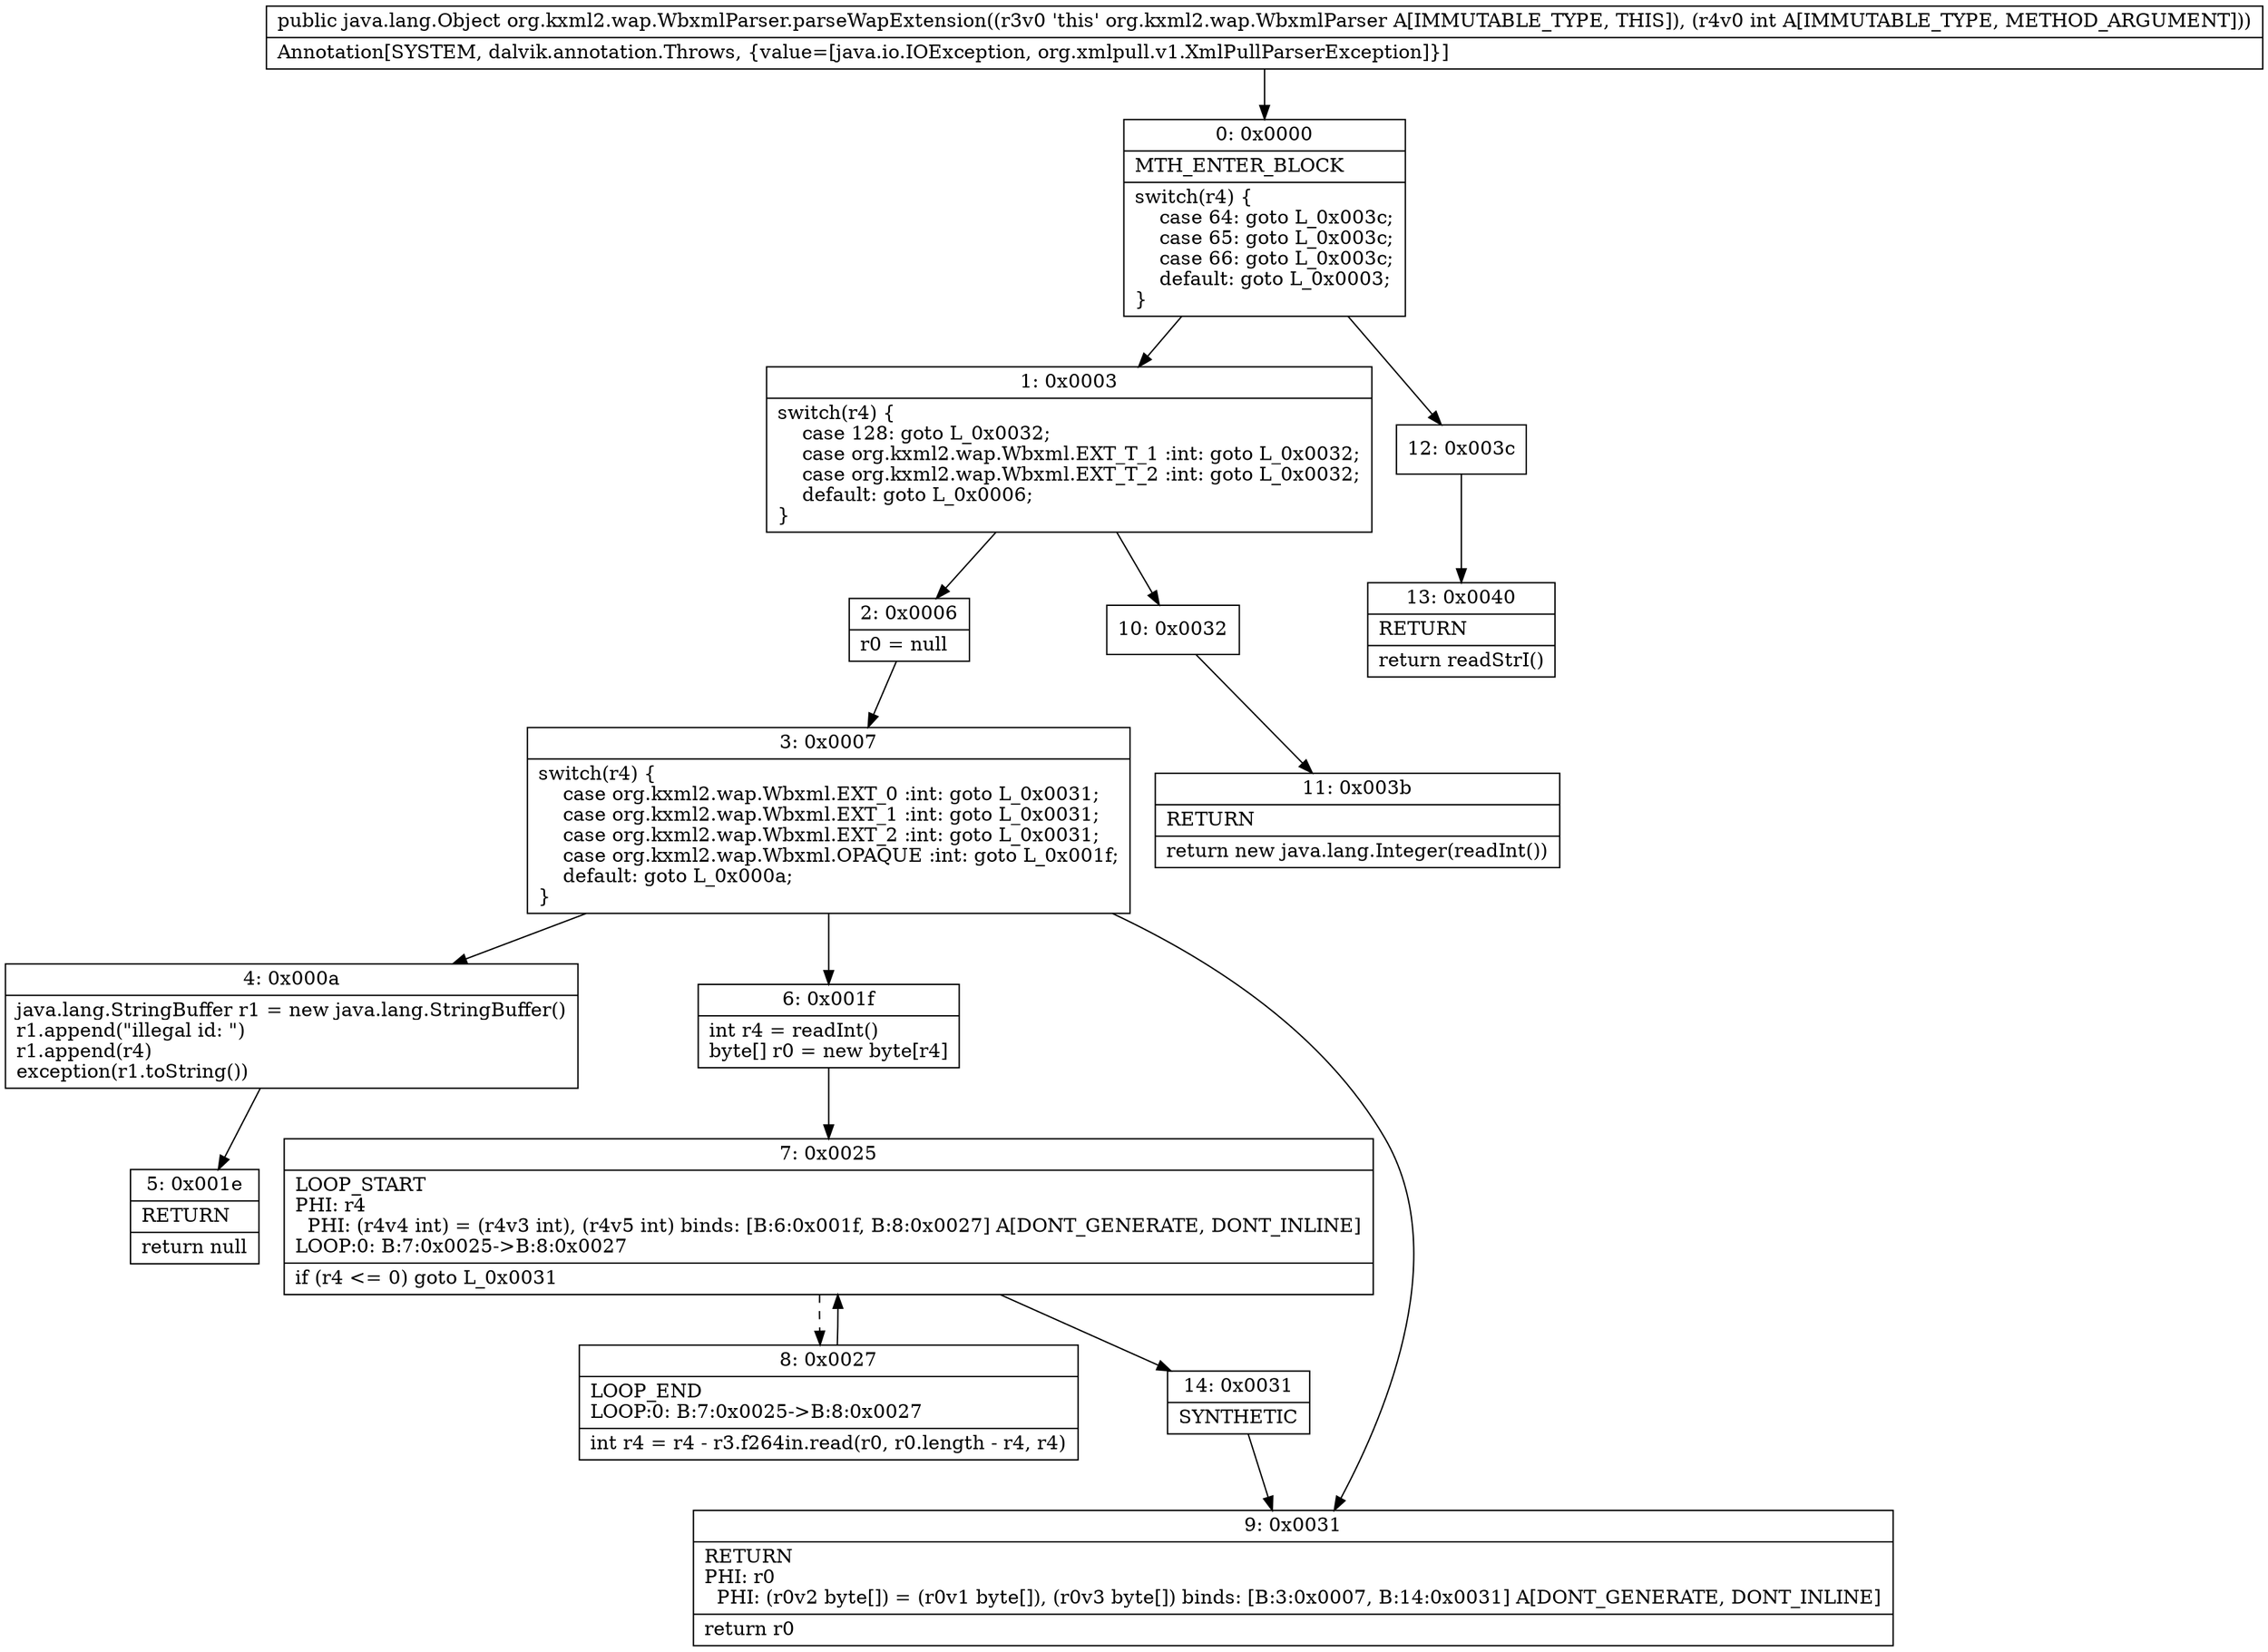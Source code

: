 digraph "CFG fororg.kxml2.wap.WbxmlParser.parseWapExtension(I)Ljava\/lang\/Object;" {
Node_0 [shape=record,label="{0\:\ 0x0000|MTH_ENTER_BLOCK\l|switch(r4) \{\l    case 64: goto L_0x003c;\l    case 65: goto L_0x003c;\l    case 66: goto L_0x003c;\l    default: goto L_0x0003;\l\}\l}"];
Node_1 [shape=record,label="{1\:\ 0x0003|switch(r4) \{\l    case 128: goto L_0x0032;\l    case org.kxml2.wap.Wbxml.EXT_T_1 :int: goto L_0x0032;\l    case org.kxml2.wap.Wbxml.EXT_T_2 :int: goto L_0x0032;\l    default: goto L_0x0006;\l\}\l}"];
Node_2 [shape=record,label="{2\:\ 0x0006|r0 = null\l}"];
Node_3 [shape=record,label="{3\:\ 0x0007|switch(r4) \{\l    case org.kxml2.wap.Wbxml.EXT_0 :int: goto L_0x0031;\l    case org.kxml2.wap.Wbxml.EXT_1 :int: goto L_0x0031;\l    case org.kxml2.wap.Wbxml.EXT_2 :int: goto L_0x0031;\l    case org.kxml2.wap.Wbxml.OPAQUE :int: goto L_0x001f;\l    default: goto L_0x000a;\l\}\l}"];
Node_4 [shape=record,label="{4\:\ 0x000a|java.lang.StringBuffer r1 = new java.lang.StringBuffer()\lr1.append(\"illegal id: \")\lr1.append(r4)\lexception(r1.toString())\l}"];
Node_5 [shape=record,label="{5\:\ 0x001e|RETURN\l|return null\l}"];
Node_6 [shape=record,label="{6\:\ 0x001f|int r4 = readInt()\lbyte[] r0 = new byte[r4]\l}"];
Node_7 [shape=record,label="{7\:\ 0x0025|LOOP_START\lPHI: r4 \l  PHI: (r4v4 int) = (r4v3 int), (r4v5 int) binds: [B:6:0x001f, B:8:0x0027] A[DONT_GENERATE, DONT_INLINE]\lLOOP:0: B:7:0x0025\-\>B:8:0x0027\l|if (r4 \<= 0) goto L_0x0031\l}"];
Node_8 [shape=record,label="{8\:\ 0x0027|LOOP_END\lLOOP:0: B:7:0x0025\-\>B:8:0x0027\l|int r4 = r4 \- r3.f264in.read(r0, r0.length \- r4, r4)\l}"];
Node_9 [shape=record,label="{9\:\ 0x0031|RETURN\lPHI: r0 \l  PHI: (r0v2 byte[]) = (r0v1 byte[]), (r0v3 byte[]) binds: [B:3:0x0007, B:14:0x0031] A[DONT_GENERATE, DONT_INLINE]\l|return r0\l}"];
Node_10 [shape=record,label="{10\:\ 0x0032}"];
Node_11 [shape=record,label="{11\:\ 0x003b|RETURN\l|return new java.lang.Integer(readInt())\l}"];
Node_12 [shape=record,label="{12\:\ 0x003c}"];
Node_13 [shape=record,label="{13\:\ 0x0040|RETURN\l|return readStrI()\l}"];
Node_14 [shape=record,label="{14\:\ 0x0031|SYNTHETIC\l}"];
MethodNode[shape=record,label="{public java.lang.Object org.kxml2.wap.WbxmlParser.parseWapExtension((r3v0 'this' org.kxml2.wap.WbxmlParser A[IMMUTABLE_TYPE, THIS]), (r4v0 int A[IMMUTABLE_TYPE, METHOD_ARGUMENT]))  | Annotation[SYSTEM, dalvik.annotation.Throws, \{value=[java.io.IOException, org.xmlpull.v1.XmlPullParserException]\}]\l}"];
MethodNode -> Node_0;
Node_0 -> Node_1;
Node_0 -> Node_12;
Node_1 -> Node_2;
Node_1 -> Node_10;
Node_2 -> Node_3;
Node_3 -> Node_4;
Node_3 -> Node_6;
Node_3 -> Node_9;
Node_4 -> Node_5;
Node_6 -> Node_7;
Node_7 -> Node_8[style=dashed];
Node_7 -> Node_14;
Node_8 -> Node_7;
Node_10 -> Node_11;
Node_12 -> Node_13;
Node_14 -> Node_9;
}

